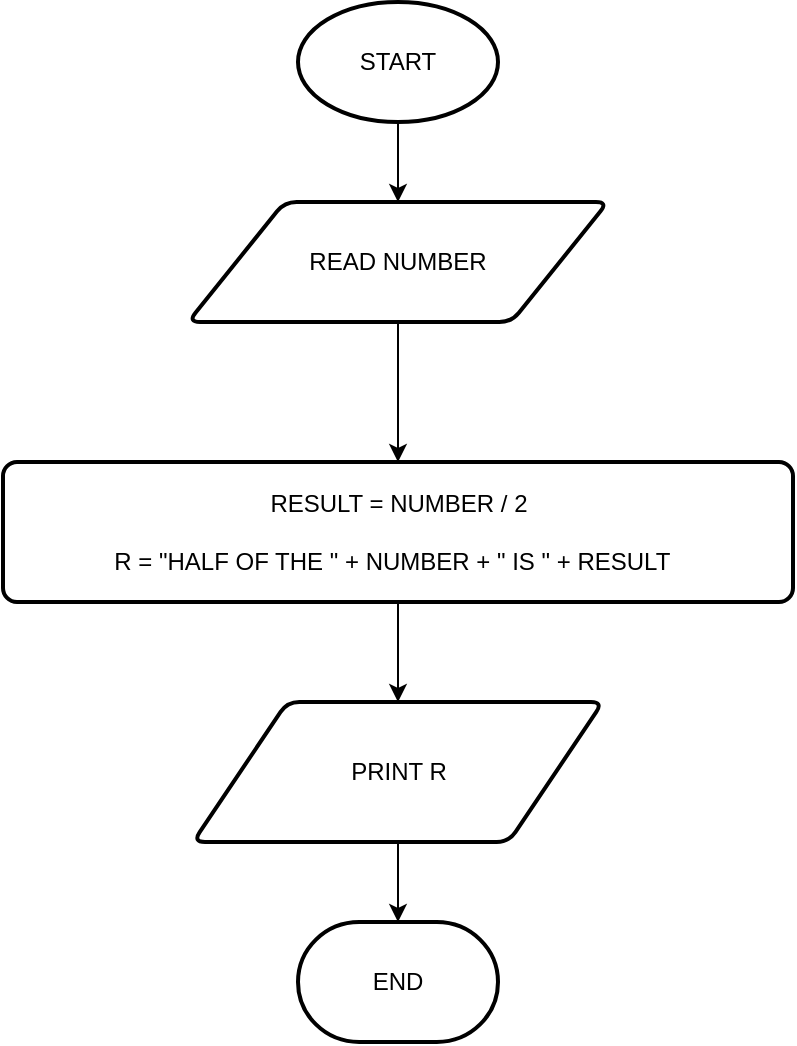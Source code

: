 <mxfile version="25.0.1">
  <diagram id="C5RBs43oDa-KdzZeNtuy" name="Page-1">
    <mxGraphModel dx="1404" dy="557" grid="1" gridSize="10" guides="1" tooltips="1" connect="1" arrows="1" fold="1" page="1" pageScale="1" pageWidth="827" pageHeight="1169" math="0" shadow="0">
      <root>
        <mxCell id="WIyWlLk6GJQsqaUBKTNV-0" />
        <mxCell id="WIyWlLk6GJQsqaUBKTNV-1" parent="WIyWlLk6GJQsqaUBKTNV-0" />
        <mxCell id="NJiTiichbfXBZnAp8Gvq-6" style="edgeStyle=orthogonalEdgeStyle;rounded=0;orthogonalLoop=1;jettySize=auto;html=1;exitX=0.5;exitY=1;exitDx=0;exitDy=0;exitPerimeter=0;entryX=0.5;entryY=0;entryDx=0;entryDy=0;" edge="1" parent="WIyWlLk6GJQsqaUBKTNV-1" source="NJiTiichbfXBZnAp8Gvq-0" target="NJiTiichbfXBZnAp8Gvq-1">
          <mxGeometry relative="1" as="geometry" />
        </mxCell>
        <mxCell id="NJiTiichbfXBZnAp8Gvq-0" value="START" style="strokeWidth=2;html=1;shape=mxgraph.flowchart.start_1;whiteSpace=wrap;" vertex="1" parent="WIyWlLk6GJQsqaUBKTNV-1">
          <mxGeometry x="360" y="80" width="100" height="60" as="geometry" />
        </mxCell>
        <mxCell id="NJiTiichbfXBZnAp8Gvq-7" style="edgeStyle=orthogonalEdgeStyle;rounded=0;orthogonalLoop=1;jettySize=auto;html=1;exitX=0.5;exitY=1;exitDx=0;exitDy=0;entryX=0.5;entryY=0;entryDx=0;entryDy=0;" edge="1" parent="WIyWlLk6GJQsqaUBKTNV-1" source="NJiTiichbfXBZnAp8Gvq-1" target="NJiTiichbfXBZnAp8Gvq-2">
          <mxGeometry relative="1" as="geometry" />
        </mxCell>
        <mxCell id="NJiTiichbfXBZnAp8Gvq-1" value="READ NUMBER" style="shape=parallelogram;html=1;strokeWidth=2;perimeter=parallelogramPerimeter;whiteSpace=wrap;rounded=1;arcSize=12;size=0.23;" vertex="1" parent="WIyWlLk6GJQsqaUBKTNV-1">
          <mxGeometry x="305" y="180" width="210" height="60" as="geometry" />
        </mxCell>
        <mxCell id="NJiTiichbfXBZnAp8Gvq-11" style="edgeStyle=orthogonalEdgeStyle;rounded=0;orthogonalLoop=1;jettySize=auto;html=1;exitX=0.5;exitY=1;exitDx=0;exitDy=0;entryX=0.5;entryY=0;entryDx=0;entryDy=0;" edge="1" parent="WIyWlLk6GJQsqaUBKTNV-1" source="NJiTiichbfXBZnAp8Gvq-2" target="NJiTiichbfXBZnAp8Gvq-10">
          <mxGeometry relative="1" as="geometry" />
        </mxCell>
        <mxCell id="NJiTiichbfXBZnAp8Gvq-2" value="RESULT = NUMBER / 2&lt;div&gt;&lt;br&gt;&lt;/div&gt;&lt;div&gt;R = &quot;HALF OF THE &quot; + NUMBER + &quot; IS &quot; + RESULT&amp;nbsp;&amp;nbsp;&lt;/div&gt;" style="rounded=1;whiteSpace=wrap;html=1;absoluteArcSize=1;arcSize=14;strokeWidth=2;" vertex="1" parent="WIyWlLk6GJQsqaUBKTNV-1">
          <mxGeometry x="212.5" y="310" width="395" height="70" as="geometry" />
        </mxCell>
        <mxCell id="NJiTiichbfXBZnAp8Gvq-5" value="END" style="strokeWidth=2;html=1;shape=mxgraph.flowchart.terminator;whiteSpace=wrap;" vertex="1" parent="WIyWlLk6GJQsqaUBKTNV-1">
          <mxGeometry x="360" y="540" width="100" height="60" as="geometry" />
        </mxCell>
        <mxCell id="NJiTiichbfXBZnAp8Gvq-10" value="PRINT R" style="shape=parallelogram;html=1;strokeWidth=2;perimeter=parallelogramPerimeter;whiteSpace=wrap;rounded=1;arcSize=12;size=0.23;" vertex="1" parent="WIyWlLk6GJQsqaUBKTNV-1">
          <mxGeometry x="307.5" y="430" width="205" height="70" as="geometry" />
        </mxCell>
        <mxCell id="NJiTiichbfXBZnAp8Gvq-12" style="edgeStyle=orthogonalEdgeStyle;rounded=0;orthogonalLoop=1;jettySize=auto;html=1;exitX=0.5;exitY=1;exitDx=0;exitDy=0;entryX=0.5;entryY=0;entryDx=0;entryDy=0;entryPerimeter=0;" edge="1" parent="WIyWlLk6GJQsqaUBKTNV-1" source="NJiTiichbfXBZnAp8Gvq-10" target="NJiTiichbfXBZnAp8Gvq-5">
          <mxGeometry relative="1" as="geometry" />
        </mxCell>
      </root>
    </mxGraphModel>
  </diagram>
</mxfile>
